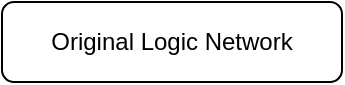 <mxfile version="23.0.1" type="github">
  <diagram name="第 1 页" id="j_07Ym5FIF2X4ZPxHcAr">
    <mxGraphModel dx="1131" dy="654" grid="1" gridSize="10" guides="1" tooltips="1" connect="1" arrows="1" fold="1" page="1" pageScale="1" pageWidth="291" pageHeight="413" math="0" shadow="0">
      <root>
        <mxCell id="0" />
        <mxCell id="1" parent="0" />
        <mxCell id="RKz9n2dJhe-HLLSOtMHz-1" value="Original Logic Network" style="rounded=1;whiteSpace=wrap;html=1;" vertex="1" parent="1">
          <mxGeometry x="50" y="30" width="170" height="40" as="geometry" />
        </mxCell>
      </root>
    </mxGraphModel>
  </diagram>
</mxfile>
